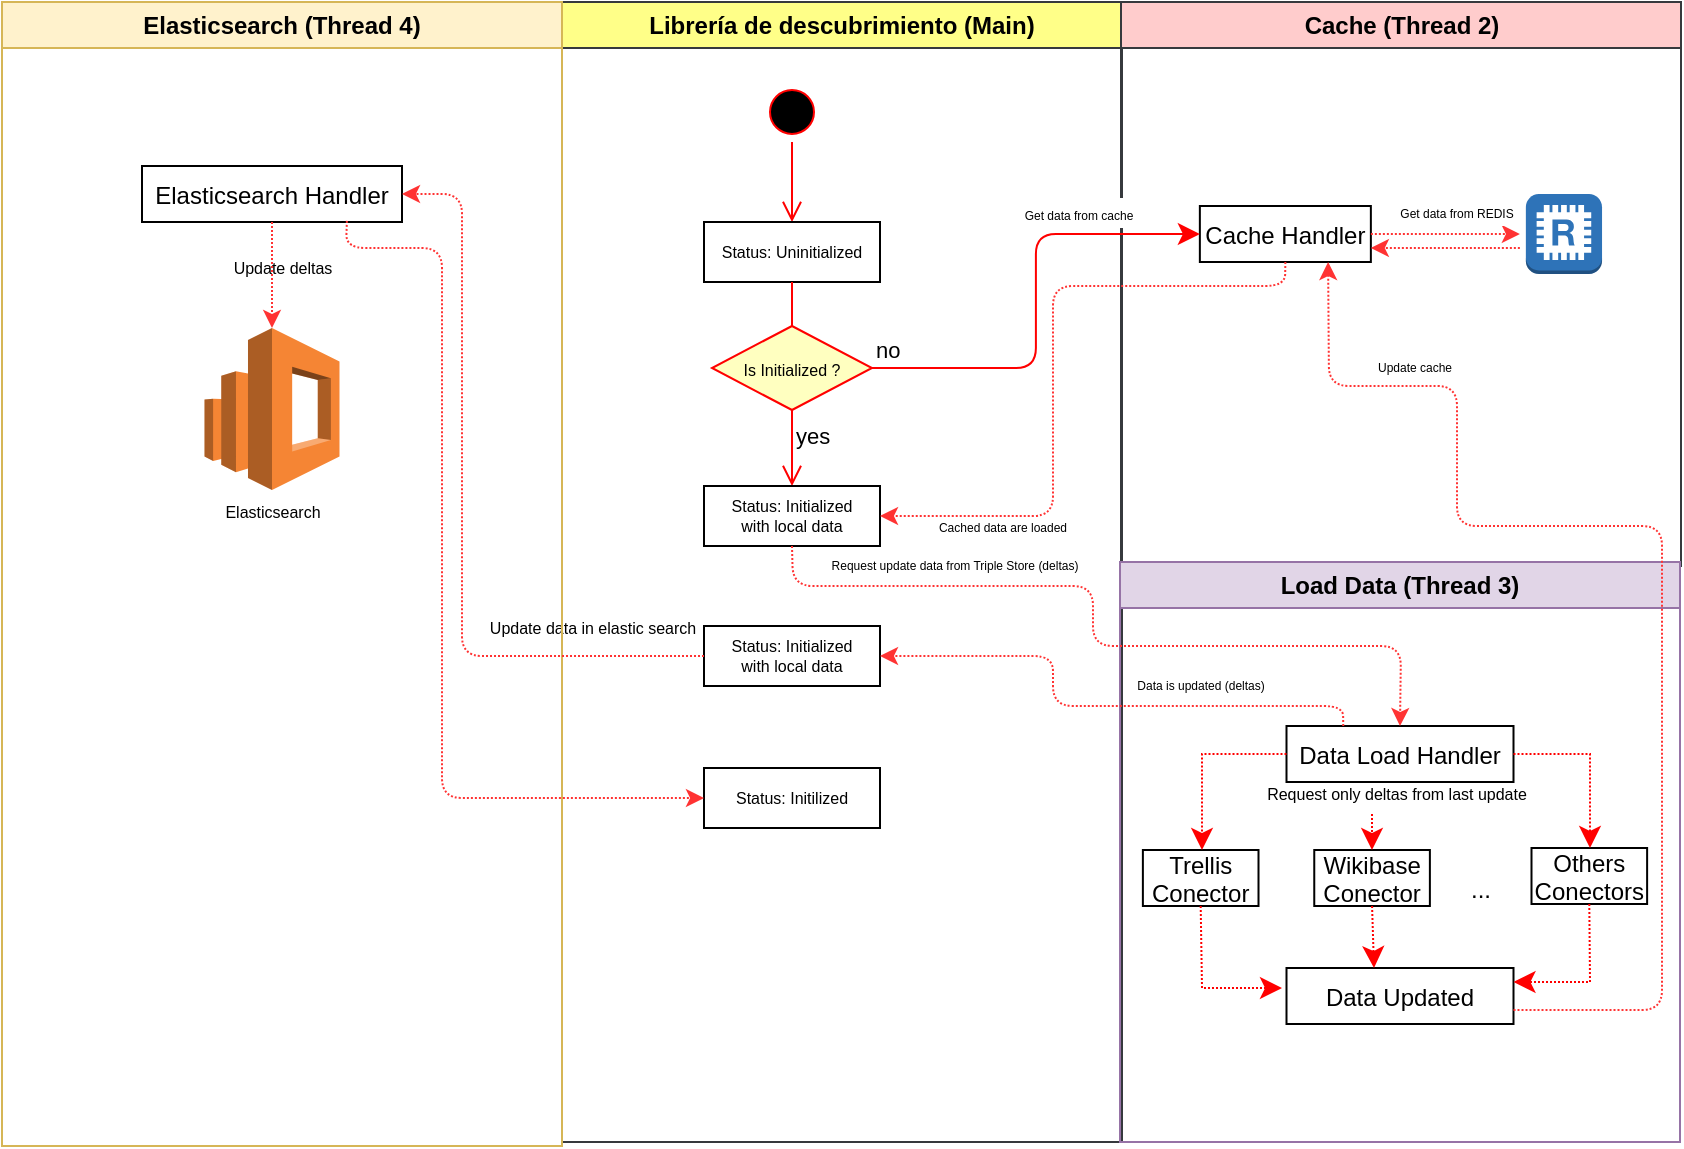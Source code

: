 <mxfile version="12.4.2" type="device" pages="1"><diagram name="Page-1" id="e7e014a7-5840-1c2e-5031-d8a46d1fe8dd"><mxGraphModel dx="981" dy="567" grid="1" gridSize="10" guides="1" tooltips="1" connect="1" arrows="1" fold="1" page="1" pageScale="1" pageWidth="1169" pageHeight="826" background="#ffffff" math="0" shadow="0"><root><mxCell id="0"/><mxCell id="1" parent="0"/><mxCell id="2" value="Librería de descubrimiento (Main)" style="swimlane;whiteSpace=wrap;fillColor=#ffff88;strokeColor=#36393d;" parent="1" vertex="1"><mxGeometry x="310" y="127" width="280" height="570" as="geometry"/></mxCell><mxCell id="5" value="" style="ellipse;shape=startState;fillColor=#000000;strokeColor=#ff0000;" parent="2" vertex="1"><mxGeometry x="100" y="40" width="30" height="30" as="geometry"/></mxCell><mxCell id="6" value="" style="edgeStyle=elbowEdgeStyle;elbow=horizontal;verticalAlign=bottom;endArrow=open;endSize=8;strokeColor=#FF0000;endFill=1;rounded=0" parent="2" source="5" target="7" edge="1"><mxGeometry x="100" y="40" as="geometry"><mxPoint x="115" y="110" as="targetPoint"/></mxGeometry></mxCell><mxCell id="7" value="Status: Uninitialized" style="fontSize=8;" parent="2" vertex="1"><mxGeometry x="71" y="110" width="88" height="30" as="geometry"/></mxCell><mxCell id="17" value="" style="endArrow=open;strokeColor=#FF0000;endFill=1;rounded=0;exitX=0.5;exitY=1;exitDx=0;exitDy=0;" parent="2" source="7" edge="1"><mxGeometry relative="1" as="geometry"><mxPoint x="115.0" y="202.0" as="targetPoint"/></mxGeometry></mxCell><mxCell id="yQD5Pso4M4xzG66u-aZ--56" value="&lt;font style=&quot;font-size: 8px&quot;&gt;Is Initialized ?&lt;/font&gt;" style="rhombus;whiteSpace=wrap;html=1;fillColor=#ffffc0;strokeColor=#ff0000;" vertex="1" parent="2"><mxGeometry x="75" y="162" width="80" height="42" as="geometry"/></mxCell><mxCell id="yQD5Pso4M4xzG66u-aZ--58" value="yes" style="edgeStyle=orthogonalEdgeStyle;html=1;align=left;verticalAlign=top;endArrow=open;endSize=8;strokeColor=#ff0000;entryX=0.5;entryY=0;entryDx=0;entryDy=0;" edge="1" source="yQD5Pso4M4xzG66u-aZ--56" parent="2" target="yQD5Pso4M4xzG66u-aZ--65"><mxGeometry x="-1" relative="1" as="geometry"><mxPoint x="115.5" y="302" as="targetPoint"/></mxGeometry></mxCell><mxCell id="yQD5Pso4M4xzG66u-aZ--65" value="Status: Initialized &#10;with local data" style="fontSize=8;" vertex="1" parent="2"><mxGeometry x="71" y="242" width="88" height="30" as="geometry"/></mxCell><mxCell id="yQD5Pso4M4xzG66u-aZ--90" value="Status: Initialized &#10;with local data" style="fontSize=8;" vertex="1" parent="2"><mxGeometry x="71" y="312" width="88" height="30" as="geometry"/></mxCell><mxCell id="yQD5Pso4M4xzG66u-aZ--97" value="&lt;span style=&quot;font-size: 6px&quot;&gt;Request update data from Triple Store (deltas)&lt;/span&gt;" style="text;html=1;align=center;verticalAlign=middle;resizable=0;points=[];;labelBackgroundColor=#ffffff;" vertex="1" connectable="0" parent="2"><mxGeometry x="192.496" y="291.998" as="geometry"><mxPoint x="3.56" y="-12.03" as="offset"/></mxGeometry></mxCell><mxCell id="yQD5Pso4M4xzG66u-aZ--130" value="Update data in elastic search" style="text;html=1;align=center;verticalAlign=middle;resizable=0;points=[];;autosize=1;fontSize=8;direction=west;" vertex="1" parent="2"><mxGeometry x="-45" y="303" width="120" height="20" as="geometry"/></mxCell><mxCell id="yQD5Pso4M4xzG66u-aZ--138" value="Status: Initilized" style="fontSize=8;" vertex="1" parent="2"><mxGeometry x="71" y="383" width="88" height="30" as="geometry"/></mxCell><mxCell id="3" value="Cache (Thread 2)" style="swimlane;whiteSpace=wrap;fillColor=#ffcccc;strokeColor=#36393d;" parent="1" vertex="1"><mxGeometry x="589.5" y="127" width="280" height="282" as="geometry"/></mxCell><mxCell id="15" value="Cache Handler" style="" parent="3" vertex="1"><mxGeometry x="39.43" y="102" width="85.5" height="28" as="geometry"/></mxCell><mxCell id="yQD5Pso4M4xzG66u-aZ--66" value="" style="outlineConnect=0;dashed=0;verticalLabelPosition=bottom;verticalAlign=top;align=center;html=1;shape=mxgraph.aws3.redis;fillColor=#2E73B8;gradientColor=none;fontSize=8;" vertex="1" parent="3"><mxGeometry x="202.43" y="96" width="38.09" height="40" as="geometry"/></mxCell><mxCell id="yQD5Pso4M4xzG66u-aZ--67" value="" style="endArrow=classic;dashed=1;html=1;dashPattern=1 1;fontSize=8;exitX=1;exitY=0.5;exitDx=0;exitDy=0;endFill=1;strokeColor=#FF3333;" edge="1" parent="3" source="15"><mxGeometry width="50" height="50" relative="1" as="geometry"><mxPoint x="69.43" y="322" as="sourcePoint"/><mxPoint x="199.43" y="116" as="targetPoint"/></mxGeometry></mxCell><mxCell id="yQD5Pso4M4xzG66u-aZ--68" value="&lt;font style=&quot;font-size: 6px&quot;&gt;Get data from REDIS&lt;/font&gt;" style="text;html=1;align=center;verticalAlign=middle;resizable=0;points=[];;labelBackgroundColor=#ffffff;direction=west;" vertex="1" connectable="0" parent="3"><mxGeometry x="163.428" y="116.004" as="geometry"><mxPoint x="3.56" y="-12.03" as="offset"/></mxGeometry></mxCell><mxCell id="yQD5Pso4M4xzG66u-aZ--70" value="" style="endArrow=classic;dashed=1;html=1;dashPattern=1 1;fontSize=8;endFill=1;strokeColor=#FF3333;entryX=1;entryY=0.75;entryDx=0;entryDy=0;" edge="1" parent="3" target="15"><mxGeometry width="50" height="50" relative="1" as="geometry"><mxPoint x="199.43" y="123" as="sourcePoint"/><mxPoint x="129.43" y="122" as="targetPoint"/></mxGeometry></mxCell><mxCell id="yQD5Pso4M4xzG66u-aZ--101" value="&lt;font style=&quot;font-size: 6px&quot;&gt;Update cache&lt;/font&gt;" style="text;html=1;align=center;verticalAlign=middle;resizable=0;points=[];;autosize=1;fontSize=8;" vertex="1" parent="3"><mxGeometry x="121" y="172" width="50" height="20" as="geometry"/></mxCell><mxCell id="4" value="Load Data (Thread 3)" style="swimlane;whiteSpace=wrap;fillColor=#e1d5e7;strokeColor=#9673a6;" parent="1" vertex="1"><mxGeometry x="589" y="407" width="280" height="290" as="geometry"><mxRectangle x="443.5" y="408" width="150" height="23" as="alternateBounds"/></mxGeometry></mxCell><mxCell id="yQD5Pso4M4xzG66u-aZ--81" value="Data Load Handler" style="" vertex="1" parent="4"><mxGeometry x="83.25" y="82" width="113.5" height="28" as="geometry"/></mxCell><mxCell id="yQD5Pso4M4xzG66u-aZ--82" value="Trellis &#10;Conector" style="" vertex="1" parent="4"><mxGeometry x="11.44" y="144" width="57.81" height="28" as="geometry"/></mxCell><mxCell id="yQD5Pso4M4xzG66u-aZ--83" value="Wikibase&#10;Conector" style="" vertex="1" parent="4"><mxGeometry x="97.13" y="144" width="57.81" height="28" as="geometry"/></mxCell><mxCell id="yQD5Pso4M4xzG66u-aZ--84" value="Others&#10;Conectors" style="" vertex="1" parent="4"><mxGeometry x="205.75" y="143" width="57.81" height="28" as="geometry"/></mxCell><mxCell id="yQD5Pso4M4xzG66u-aZ--85" value="&lt;font style=&quot;font-size: 12px&quot;&gt;...&lt;/font&gt;" style="text;html=1;align=center;verticalAlign=middle;resizable=0;points=[];;autosize=1;fontSize=8;" vertex="1" parent="4"><mxGeometry x="164.94" y="154" width="30" height="20" as="geometry"/></mxCell><mxCell id="yQD5Pso4M4xzG66u-aZ--87" value="" style="edgeStyle=elbowEdgeStyle;elbow=horizontal;verticalAlign=bottom;endArrow=classic;endSize=8;strokeColor=#FF0000;endFill=1;rounded=0;exitX=0;exitY=0.5;exitDx=0;exitDy=0;entryX=0.5;entryY=0;entryDx=0;entryDy=0;dashed=1;dashPattern=1 1;" edge="1" parent="4" source="yQD5Pso4M4xzG66u-aZ--81" target="yQD5Pso4M4xzG66u-aZ--82"><mxGeometry x="-762" y="-514" as="geometry"><mxPoint x="150.452" y="92" as="targetPoint"/><mxPoint x="150.452" y="71.952" as="sourcePoint"/><Array as="points"><mxPoint x="41" y="102"/></Array></mxGeometry></mxCell><mxCell id="yQD5Pso4M4xzG66u-aZ--88" value="" style="edgeStyle=elbowEdgeStyle;elbow=horizontal;verticalAlign=bottom;endArrow=classic;endSize=8;strokeColor=#FF0000;endFill=1;rounded=0;dashed=1;dashPattern=1 1;entryX=0.5;entryY=0;entryDx=0;entryDy=0;" edge="1" parent="4" source="yQD5Pso4M4xzG66u-aZ--91" target="yQD5Pso4M4xzG66u-aZ--83"><mxGeometry x="-1195.5" y="-912" as="geometry"><mxPoint x="161" y="133" as="targetPoint"/><mxPoint x="71" y="133" as="sourcePoint"/><Array as="points"><mxPoint x="126" y="133"/><mxPoint x="127" y="122"/></Array></mxGeometry></mxCell><mxCell id="yQD5Pso4M4xzG66u-aZ--89" value="" style="edgeStyle=elbowEdgeStyle;elbow=horizontal;verticalAlign=bottom;endArrow=classic;endSize=8;strokeColor=#FF0000;endFill=1;rounded=0;exitX=1;exitY=0.5;exitDx=0;exitDy=0;entryX=0.5;entryY=0;entryDx=0;entryDy=0;dashed=1;dashPattern=1 1;" edge="1" parent="4" source="yQD5Pso4M4xzG66u-aZ--81" target="yQD5Pso4M4xzG66u-aZ--84"><mxGeometry x="-1195.5" y="-912" as="geometry"><mxPoint x="50.929" y="141.952" as="targetPoint"/><mxPoint x="93.31" y="106.238" as="sourcePoint"/><Array as="points"><mxPoint x="235" y="102"/></Array></mxGeometry></mxCell><mxCell id="yQD5Pso4M4xzG66u-aZ--91" value="Request only deltas from last update" style="text;html=1;align=center;verticalAlign=middle;resizable=0;points=[];;autosize=1;fontSize=8;" vertex="1" parent="4"><mxGeometry x="62.5" y="106" width="150" height="20" as="geometry"/></mxCell><mxCell id="yQD5Pso4M4xzG66u-aZ--99" value="&lt;span style=&quot;font-size: 6px&quot;&gt;Data is updated (deltas)&lt;/span&gt;" style="text;html=1;align=center;verticalAlign=middle;resizable=0;points=[];;labelBackgroundColor=#ffffff;direction=north;" vertex="1" connectable="0" parent="4"><mxGeometry x="36.496" y="71.998" as="geometry"><mxPoint x="3.56" y="-12.03" as="offset"/></mxGeometry></mxCell><mxCell id="yQD5Pso4M4xzG66u-aZ--124" value="Data Updated" style="" vertex="1" parent="4"><mxGeometry x="83.25" y="203" width="113.5" height="28" as="geometry"/></mxCell><mxCell id="yQD5Pso4M4xzG66u-aZ--128" value="" style="edgeStyle=elbowEdgeStyle;elbow=horizontal;verticalAlign=bottom;endArrow=classic;endSize=8;strokeColor=#FF0000;endFill=1;rounded=0;exitX=0.5;exitY=1;exitDx=0;exitDy=0;dashed=1;dashPattern=1 1;entryX=1;entryY=0.25;entryDx=0;entryDy=0;" edge="1" parent="4" source="yQD5Pso4M4xzG66u-aZ--84" target="yQD5Pso4M4xzG66u-aZ--124"><mxGeometry x="-1331" y="-901" as="geometry"><mxPoint x="91" y="223.0" as="targetPoint"/><mxPoint x="51.143" y="170.095" as="sourcePoint"/><Array as="points"><mxPoint x="235" y="183"/></Array></mxGeometry></mxCell><mxCell id="yQD5Pso4M4xzG66u-aZ--57" value="no" style="edgeStyle=orthogonalEdgeStyle;html=1;align=left;verticalAlign=bottom;endArrow=classic;endSize=8;strokeColor=#ff0000;entryX=0;entryY=0.5;entryDx=0;entryDy=0;endFill=1;" edge="1" source="yQD5Pso4M4xzG66u-aZ--56" parent="1" target="15"><mxGeometry x="-1" relative="1" as="geometry"><mxPoint x="565.5" y="349" as="targetPoint"/></mxGeometry></mxCell><mxCell id="yQD5Pso4M4xzG66u-aZ--59" value="&lt;font style=&quot;font-size: 6px&quot;&gt;Get data from cache&lt;/font&gt;" style="text;html=1;align=center;verticalAlign=middle;resizable=0;points=[];;labelBackgroundColor=#ffffff;" vertex="1" connectable="0" parent="yQD5Pso4M4xzG66u-aZ--57"><mxGeometry x="0.436" y="-1" relative="1" as="geometry"><mxPoint x="3.56" y="-12.03" as="offset"/></mxGeometry></mxCell><mxCell id="yQD5Pso4M4xzG66u-aZ--69" value="" style="endArrow=classic;dashed=1;html=1;dashPattern=1 1;strokeColor=#FF3333;fontSize=8;entryX=1;entryY=0.5;entryDx=0;entryDy=0;exitX=0.5;exitY=1;exitDx=0;exitDy=0;endFill=1;" edge="1" parent="1" source="15" target="yQD5Pso4M4xzG66u-aZ--65"><mxGeometry width="50" height="50" relative="1" as="geometry"><mxPoint x="725.5" y="409" as="sourcePoint"/><mxPoint x="405.5" y="719" as="targetPoint"/><Array as="points"><mxPoint x="671.5" y="269"/><mxPoint x="555.5" y="269"/><mxPoint x="555.5" y="384"/></Array></mxGeometry></mxCell><mxCell id="yQD5Pso4M4xzG66u-aZ--95" value="" style="endArrow=classic;dashed=1;html=1;dashPattern=1 1;strokeColor=#FF3333;fontSize=8;exitX=0.5;exitY=1;exitDx=0;exitDy=0;endFill=1;entryX=0.5;entryY=0;entryDx=0;entryDy=0;" edge="1" parent="1" source="yQD5Pso4M4xzG66u-aZ--65" target="yQD5Pso4M4xzG66u-aZ--81"><mxGeometry width="50" height="50" relative="1" as="geometry"><mxPoint x="681.68" y="267" as="sourcePoint"/><mxPoint x="705.5" y="479" as="targetPoint"/><Array as="points"><mxPoint x="425.5" y="419"/><mxPoint x="575.5" y="419"/><mxPoint x="575.5" y="449"/><mxPoint x="729.5" y="449"/></Array></mxGeometry></mxCell><mxCell id="yQD5Pso4M4xzG66u-aZ--96" value="" style="endArrow=classic;dashed=1;html=1;dashPattern=1 1;strokeColor=#FF3333;fontSize=8;exitX=0.25;exitY=0;exitDx=0;exitDy=0;endFill=1;entryX=1;entryY=0.5;entryDx=0;entryDy=0;" edge="1" parent="1" source="yQD5Pso4M4xzG66u-aZ--81" target="yQD5Pso4M4xzG66u-aZ--90"><mxGeometry width="50" height="50" relative="1" as="geometry"><mxPoint x="435" y="409" as="sourcePoint"/><mxPoint x="739" y="499" as="targetPoint"/><Array as="points"><mxPoint x="700.5" y="479"/><mxPoint x="555.5" y="479"/><mxPoint x="555.5" y="454"/></Array></mxGeometry></mxCell><mxCell id="yQD5Pso4M4xzG66u-aZ--98" value="&lt;font style=&quot;font-size: 6px&quot;&gt;Cached data are loaded&lt;/font&gt;" style="text;html=1;align=center;verticalAlign=middle;resizable=0;points=[];;autosize=1;fontSize=8;" vertex="1" parent="1"><mxGeometry x="489.5" y="379" width="80" height="20" as="geometry"/></mxCell><mxCell id="yQD5Pso4M4xzG66u-aZ--100" value="" style="endArrow=classic;dashed=1;html=1;dashPattern=1 1;strokeColor=#FF3333;fontSize=8;exitX=1;exitY=0.75;exitDx=0;exitDy=0;endFill=1;entryX=0.75;entryY=1;entryDx=0;entryDy=0;" edge="1" parent="1" source="yQD5Pso4M4xzG66u-aZ--124" target="15"><mxGeometry width="50" height="50" relative="1" as="geometry"><mxPoint x="710.625" y="499" as="sourcePoint"/><mxPoint x="479" y="464" as="targetPoint"/><Array as="points"><mxPoint x="860" y="631"/><mxPoint x="860" y="389"/><mxPoint x="757.5" y="389"/><mxPoint x="757.5" y="319"/><mxPoint x="693.5" y="319"/></Array></mxGeometry></mxCell><mxCell id="yQD5Pso4M4xzG66u-aZ--113" value="Elasticsearch (Thread 4)" style="swimlane;whiteSpace=wrap;fillColor=#fff2cc;strokeColor=#d6b656;" vertex="1" parent="1"><mxGeometry x="30" y="127" width="280" height="572" as="geometry"><mxRectangle x="443.5" y="408" width="150" height="23" as="alternateBounds"/></mxGeometry></mxCell><mxCell id="yQD5Pso4M4xzG66u-aZ--114" value="Elasticsearch Handler" style="" vertex="1" parent="yQD5Pso4M4xzG66u-aZ--113"><mxGeometry x="70" y="82" width="130" height="28" as="geometry"/></mxCell><mxCell id="yQD5Pso4M4xzG66u-aZ--133" value="Elasticsearch&lt;br&gt;" style="outlineConnect=0;dashed=0;verticalLabelPosition=bottom;verticalAlign=top;align=center;html=1;shape=mxgraph.aws3.elasticsearch_service;fillColor=#F58534;gradientColor=none;fontSize=8;" vertex="1" parent="yQD5Pso4M4xzG66u-aZ--113"><mxGeometry x="101.25" y="163" width="67.5" height="81" as="geometry"/></mxCell><mxCell id="yQD5Pso4M4xzG66u-aZ--135" value="" style="endArrow=classic;dashed=1;html=1;dashPattern=1 1;strokeColor=#FF3333;fontSize=8;endFill=1;entryX=0.5;entryY=0;entryDx=0;entryDy=0;exitX=0.5;exitY=1;exitDx=0;exitDy=0;entryPerimeter=0;" edge="1" parent="yQD5Pso4M4xzG66u-aZ--113" source="yQD5Pso4M4xzG66u-aZ--114" target="yQD5Pso4M4xzG66u-aZ--133"><mxGeometry width="50" height="50" relative="1" as="geometry"><mxPoint x="361" y="337.0" as="sourcePoint"/><mxPoint x="210" y="106" as="targetPoint"/><Array as="points"/></mxGeometry></mxCell><mxCell id="yQD5Pso4M4xzG66u-aZ--136" value="Update deltas" style="text;html=1;align=center;verticalAlign=middle;resizable=0;points=[];;autosize=1;fontSize=8;direction=west;" vertex="1" parent="yQD5Pso4M4xzG66u-aZ--113"><mxGeometry x="110" y="123" width="60" height="20" as="geometry"/></mxCell><mxCell id="yQD5Pso4M4xzG66u-aZ--126" value="" style="edgeStyle=elbowEdgeStyle;elbow=horizontal;verticalAlign=bottom;endArrow=classic;endSize=8;strokeColor=#FF0000;endFill=1;rounded=0;exitX=0.5;exitY=1;exitDx=0;exitDy=0;dashed=1;dashPattern=1 1;" edge="1" parent="1" source="yQD5Pso4M4xzG66u-aZ--82"><mxGeometry x="-752" y="-504" as="geometry"><mxPoint x="670" y="620" as="targetPoint"/><mxPoint x="682.048" y="512.81" as="sourcePoint"/><Array as="points"><mxPoint x="630" y="590"/></Array></mxGeometry></mxCell><mxCell id="yQD5Pso4M4xzG66u-aZ--127" value="" style="edgeStyle=elbowEdgeStyle;elbow=horizontal;verticalAlign=bottom;endArrow=classic;endSize=8;strokeColor=#FF0000;endFill=1;rounded=0;exitX=0.5;exitY=1;exitDx=0;exitDy=0;dashed=1;dashPattern=1 1;" edge="1" parent="1" source="yQD5Pso4M4xzG66u-aZ--83"><mxGeometry x="-742" y="-494" as="geometry"><mxPoint x="716" y="610" as="targetPoint"/><mxPoint x="640.143" y="577.095" as="sourcePoint"/><Array as="points"><mxPoint x="716" y="590"/></Array></mxGeometry></mxCell><mxCell id="yQD5Pso4M4xzG66u-aZ--129" value="" style="endArrow=classic;dashed=1;html=1;dashPattern=1 1;strokeColor=#FF3333;fontSize=8;endFill=1;entryX=1;entryY=0.5;entryDx=0;entryDy=0;exitX=0;exitY=0.5;exitDx=0;exitDy=0;" edge="1" parent="1" source="yQD5Pso4M4xzG66u-aZ--90" target="yQD5Pso4M4xzG66u-aZ--114"><mxGeometry width="50" height="50" relative="1" as="geometry"><mxPoint x="430" y="510" as="sourcePoint"/><mxPoint x="479" y="464.0" as="targetPoint"/><Array as="points"><mxPoint x="260" y="454"/><mxPoint x="260" y="223"/></Array></mxGeometry></mxCell><mxCell id="yQD5Pso4M4xzG66u-aZ--137" value="" style="endArrow=classic;dashed=1;html=1;dashPattern=1 1;strokeColor=#FF3333;fontSize=8;endFill=1;exitX=0.788;exitY=0.98;exitDx=0;exitDy=0;exitPerimeter=0;entryX=0;entryY=0.5;entryDx=0;entryDy=0;" edge="1" parent="1" source="yQD5Pso4M4xzG66u-aZ--114" target="yQD5Pso4M4xzG66u-aZ--138"><mxGeometry width="50" height="50" relative="1" as="geometry"><mxPoint x="391" y="464.0" as="sourcePoint"/><mxPoint x="400" y="439" as="targetPoint"/><Array as="points"><mxPoint x="202" y="250"/><mxPoint x="250" y="250"/><mxPoint x="250" y="490"/><mxPoint x="250" y="525"/></Array></mxGeometry></mxCell></root></mxGraphModel></diagram></mxfile>